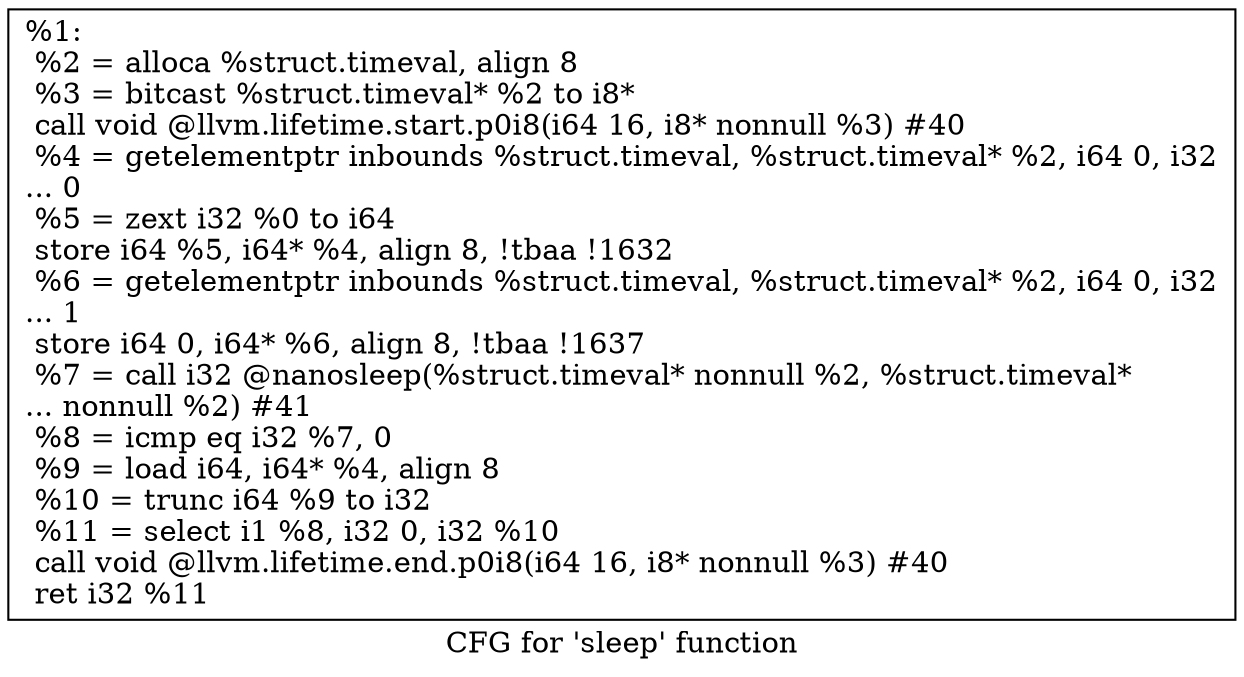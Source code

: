 digraph "CFG for 'sleep' function" {
	label="CFG for 'sleep' function";

	Node0x1ddd6e0 [shape=record,label="{%1:\l  %2 = alloca %struct.timeval, align 8\l  %3 = bitcast %struct.timeval* %2 to i8*\l  call void @llvm.lifetime.start.p0i8(i64 16, i8* nonnull %3) #40\l  %4 = getelementptr inbounds %struct.timeval, %struct.timeval* %2, i64 0, i32\l... 0\l  %5 = zext i32 %0 to i64\l  store i64 %5, i64* %4, align 8, !tbaa !1632\l  %6 = getelementptr inbounds %struct.timeval, %struct.timeval* %2, i64 0, i32\l... 1\l  store i64 0, i64* %6, align 8, !tbaa !1637\l  %7 = call i32 @nanosleep(%struct.timeval* nonnull %2, %struct.timeval*\l... nonnull %2) #41\l  %8 = icmp eq i32 %7, 0\l  %9 = load i64, i64* %4, align 8\l  %10 = trunc i64 %9 to i32\l  %11 = select i1 %8, i32 0, i32 %10\l  call void @llvm.lifetime.end.p0i8(i64 16, i8* nonnull %3) #40\l  ret i32 %11\l}"];
}
